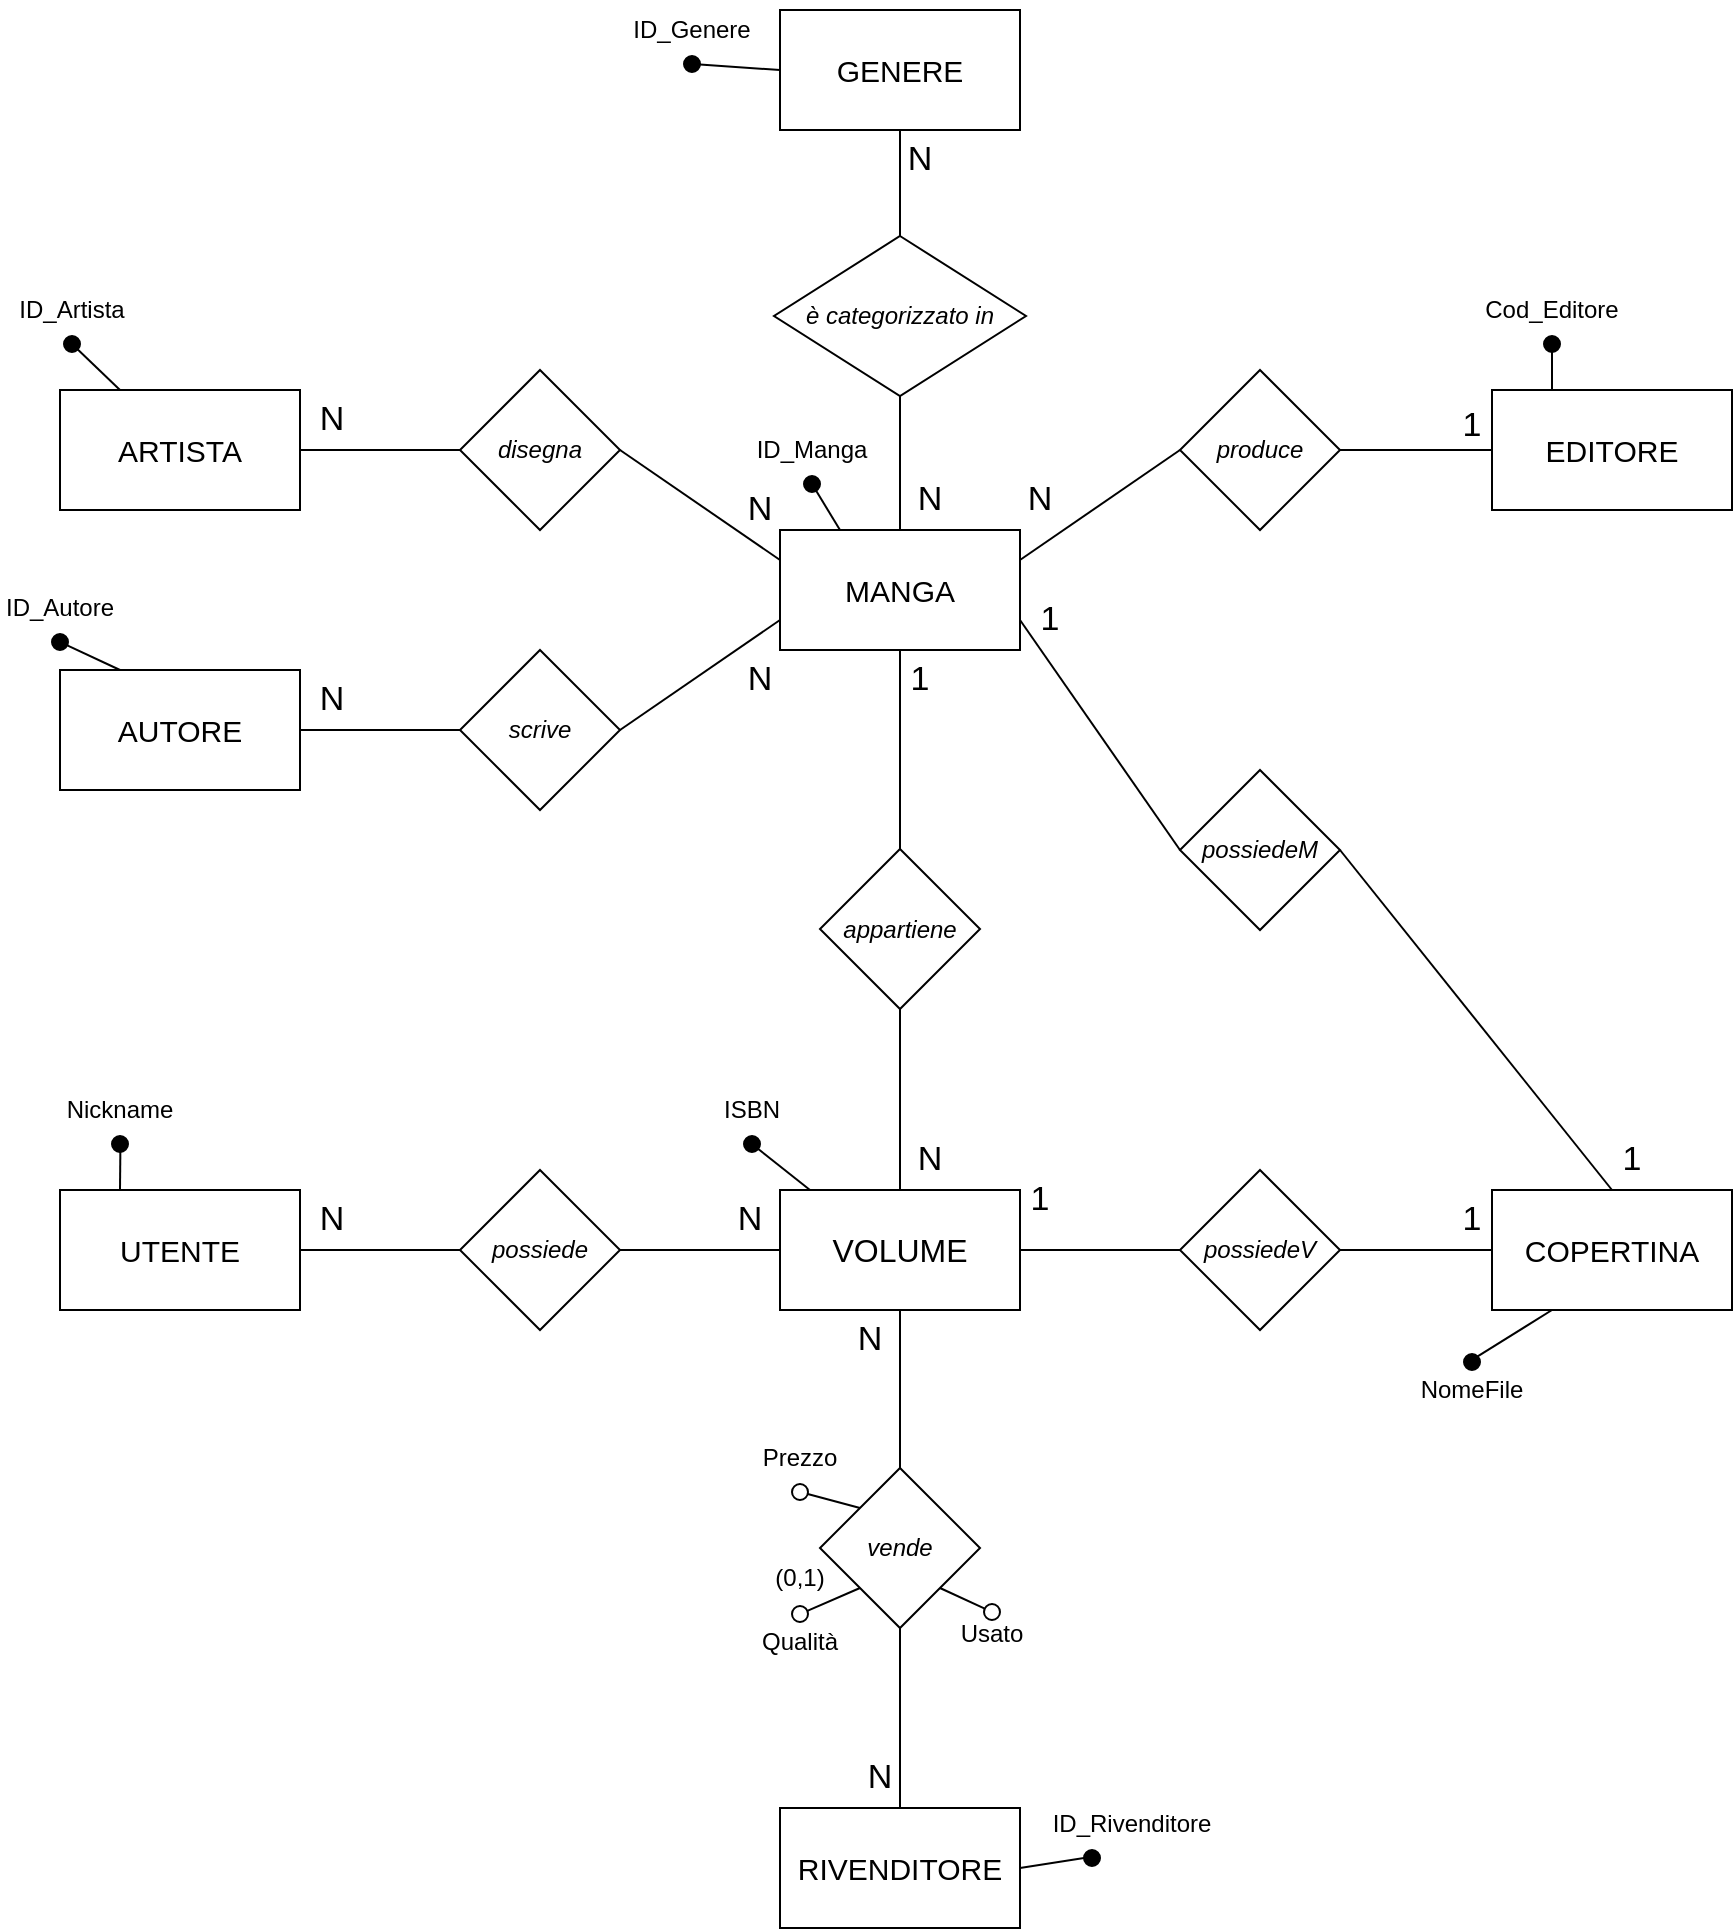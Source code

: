 <mxfile version="26.2.2">
  <diagram name="Pagina-1" id="ktiO4YW000OlsocWe-1c">
    <mxGraphModel dx="2017" dy="1247" grid="1" gridSize="10" guides="1" tooltips="1" connect="1" arrows="1" fold="1" page="1" pageScale="1" pageWidth="827" pageHeight="1169" math="0" shadow="0">
      <root>
        <mxCell id="0" />
        <mxCell id="1" parent="0" />
        <mxCell id="oZclGVeHT3JY49Nqx3t2-1" value="&lt;font style=&quot;font-size: 15px;&quot;&gt;UTENTE&lt;/font&gt;" style="rounded=0;whiteSpace=wrap;html=1;" parent="1" vertex="1">
          <mxGeometry x="414" y="715" width="120" height="60" as="geometry" />
        </mxCell>
        <mxCell id="oZclGVeHT3JY49Nqx3t2-2" value="&lt;font style=&quot;font-size: 16px;&quot;&gt;VOLUME&lt;/font&gt;" style="rounded=0;whiteSpace=wrap;html=1;" parent="1" vertex="1">
          <mxGeometry x="774" y="715" width="120" height="60" as="geometry" />
        </mxCell>
        <mxCell id="oZclGVeHT3JY49Nqx3t2-3" value="&lt;i&gt;possiede&lt;/i&gt;" style="rhombus;whiteSpace=wrap;html=1;" parent="1" vertex="1">
          <mxGeometry x="614" y="705" width="80" height="80" as="geometry" />
        </mxCell>
        <mxCell id="oZclGVeHT3JY49Nqx3t2-4" value="" style="endArrow=none;html=1;rounded=0;exitX=1;exitY=0.5;exitDx=0;exitDy=0;entryX=0;entryY=0.5;entryDx=0;entryDy=0;" parent="1" source="oZclGVeHT3JY49Nqx3t2-3" target="oZclGVeHT3JY49Nqx3t2-2" edge="1">
          <mxGeometry width="50" height="50" relative="1" as="geometry">
            <mxPoint x="484" y="455" as="sourcePoint" />
            <mxPoint x="534" y="405" as="targetPoint" />
          </mxGeometry>
        </mxCell>
        <mxCell id="oZclGVeHT3JY49Nqx3t2-5" value="" style="endArrow=none;html=1;rounded=0;exitX=1;exitY=0.5;exitDx=0;exitDy=0;entryX=0;entryY=0.5;entryDx=0;entryDy=0;" parent="1" source="oZclGVeHT3JY49Nqx3t2-1" target="oZclGVeHT3JY49Nqx3t2-3" edge="1">
          <mxGeometry width="50" height="50" relative="1" as="geometry">
            <mxPoint x="484" y="465" as="sourcePoint" />
            <mxPoint x="564" y="455" as="targetPoint" />
          </mxGeometry>
        </mxCell>
        <mxCell id="oZclGVeHT3JY49Nqx3t2-6" value="&lt;font style=&quot;font-size: 15px;&quot;&gt;MANGA&lt;/font&gt;" style="rounded=0;whiteSpace=wrap;html=1;" parent="1" vertex="1">
          <mxGeometry x="774" y="385" width="120" height="60" as="geometry" />
        </mxCell>
        <mxCell id="oZclGVeHT3JY49Nqx3t2-7" value="&lt;i&gt;appartiene&lt;/i&gt;" style="rhombus;whiteSpace=wrap;html=1;" parent="1" vertex="1">
          <mxGeometry x="794" y="544.5" width="80" height="80" as="geometry" />
        </mxCell>
        <mxCell id="oZclGVeHT3JY49Nqx3t2-8" value="" style="endArrow=none;html=1;rounded=0;exitX=0.5;exitY=0;exitDx=0;exitDy=0;entryX=0.5;entryY=1;entryDx=0;entryDy=0;" parent="1" source="oZclGVeHT3JY49Nqx3t2-2" target="oZclGVeHT3JY49Nqx3t2-7" edge="1">
          <mxGeometry width="50" height="50" relative="1" as="geometry">
            <mxPoint x="534" y="495" as="sourcePoint" />
            <mxPoint x="584" y="445" as="targetPoint" />
          </mxGeometry>
        </mxCell>
        <mxCell id="oZclGVeHT3JY49Nqx3t2-9" value="" style="endArrow=none;html=1;rounded=0;exitX=0.5;exitY=0;exitDx=0;exitDy=0;entryX=0.5;entryY=1;entryDx=0;entryDy=0;" parent="1" source="oZclGVeHT3JY49Nqx3t2-7" target="oZclGVeHT3JY49Nqx3t2-6" edge="1">
          <mxGeometry width="50" height="50" relative="1" as="geometry">
            <mxPoint x="324" y="635" as="sourcePoint" />
            <mxPoint x="344" y="565" as="targetPoint" />
          </mxGeometry>
        </mxCell>
        <mxCell id="oZclGVeHT3JY49Nqx3t2-10" value="&lt;font style=&quot;font-size: 15px;&quot;&gt;AUTORE&lt;/font&gt;" style="rounded=0;whiteSpace=wrap;html=1;" parent="1" vertex="1">
          <mxGeometry x="414" y="455" width="120" height="60" as="geometry" />
        </mxCell>
        <mxCell id="oZclGVeHT3JY49Nqx3t2-11" value="&lt;i&gt;scrive&lt;/i&gt;" style="rhombus;whiteSpace=wrap;html=1;" parent="1" vertex="1">
          <mxGeometry x="614" y="445" width="80" height="80" as="geometry" />
        </mxCell>
        <mxCell id="oZclGVeHT3JY49Nqx3t2-12" value="" style="endArrow=none;html=1;rounded=0;exitX=0;exitY=0.75;exitDx=0;exitDy=0;entryX=1;entryY=0.5;entryDx=0;entryDy=0;" parent="1" source="oZclGVeHT3JY49Nqx3t2-6" target="oZclGVeHT3JY49Nqx3t2-11" edge="1">
          <mxGeometry width="50" height="50" relative="1" as="geometry">
            <mxPoint x="274" y="350" as="sourcePoint" />
            <mxPoint x="544" y="170" as="targetPoint" />
          </mxGeometry>
        </mxCell>
        <mxCell id="oZclGVeHT3JY49Nqx3t2-13" value="" style="endArrow=none;html=1;rounded=0;exitX=0;exitY=0.5;exitDx=0;exitDy=0;entryX=1;entryY=0.5;entryDx=0;entryDy=0;" parent="1" source="oZclGVeHT3JY49Nqx3t2-11" target="oZclGVeHT3JY49Nqx3t2-10" edge="1">
          <mxGeometry width="50" height="50" relative="1" as="geometry">
            <mxPoint x="284" y="360" as="sourcePoint" />
            <mxPoint x="304" y="290" as="targetPoint" />
          </mxGeometry>
        </mxCell>
        <mxCell id="oZclGVeHT3JY49Nqx3t2-14" value="&lt;font style=&quot;font-size: 15px;&quot;&gt;ARTISTA&lt;/font&gt;" style="rounded=0;whiteSpace=wrap;html=1;" parent="1" vertex="1">
          <mxGeometry x="414" y="315" width="120" height="60" as="geometry" />
        </mxCell>
        <mxCell id="oZclGVeHT3JY49Nqx3t2-15" value="&lt;i&gt;disegna&lt;/i&gt;" style="rhombus;whiteSpace=wrap;html=1;" parent="1" vertex="1">
          <mxGeometry x="614" y="305" width="80" height="80" as="geometry" />
        </mxCell>
        <mxCell id="oZclGVeHT3JY49Nqx3t2-16" value="" style="endArrow=none;html=1;rounded=0;exitX=0;exitY=0.25;exitDx=0;exitDy=0;entryX=1;entryY=0.5;entryDx=0;entryDy=0;" parent="1" source="oZclGVeHT3JY49Nqx3t2-6" target="oZclGVeHT3JY49Nqx3t2-15" edge="1">
          <mxGeometry width="50" height="50" relative="1" as="geometry">
            <mxPoint x="534" y="310" as="sourcePoint" />
            <mxPoint x="804" y="130" as="targetPoint" />
          </mxGeometry>
        </mxCell>
        <mxCell id="oZclGVeHT3JY49Nqx3t2-17" value="" style="endArrow=none;html=1;rounded=0;exitX=0;exitY=0.5;exitDx=0;exitDy=0;entryX=1;entryY=0.5;entryDx=0;entryDy=0;" parent="1" source="oZclGVeHT3JY49Nqx3t2-15" target="oZclGVeHT3JY49Nqx3t2-14" edge="1">
          <mxGeometry width="50" height="50" relative="1" as="geometry">
            <mxPoint x="544" y="320" as="sourcePoint" />
            <mxPoint x="564" y="250" as="targetPoint" />
          </mxGeometry>
        </mxCell>
        <mxCell id="oZclGVeHT3JY49Nqx3t2-18" value="&lt;font style=&quot;font-size: 15px;&quot;&gt;GENERE&lt;/font&gt;" style="rounded=0;whiteSpace=wrap;html=1;" parent="1" vertex="1">
          <mxGeometry x="774" y="125" width="120" height="60" as="geometry" />
        </mxCell>
        <mxCell id="oZclGVeHT3JY49Nqx3t2-19" value="&lt;i&gt;è categorizzato in&lt;/i&gt;" style="rhombus;whiteSpace=wrap;html=1;" parent="1" vertex="1">
          <mxGeometry x="771" y="238" width="126" height="80" as="geometry" />
        </mxCell>
        <mxCell id="oZclGVeHT3JY49Nqx3t2-20" value="" style="endArrow=none;html=1;rounded=0;exitX=0.5;exitY=0;exitDx=0;exitDy=0;entryX=0.5;entryY=1;entryDx=0;entryDy=0;" parent="1" source="oZclGVeHT3JY49Nqx3t2-6" target="oZclGVeHT3JY49Nqx3t2-19" edge="1">
          <mxGeometry width="50" height="50" relative="1" as="geometry">
            <mxPoint x="584" y="330" as="sourcePoint" />
            <mxPoint x="854" y="150" as="targetPoint" />
          </mxGeometry>
        </mxCell>
        <mxCell id="oZclGVeHT3JY49Nqx3t2-21" value="" style="endArrow=none;html=1;rounded=0;exitX=0.5;exitY=0;exitDx=0;exitDy=0;entryX=0.5;entryY=1;entryDx=0;entryDy=0;" parent="1" source="oZclGVeHT3JY49Nqx3t2-19" target="oZclGVeHT3JY49Nqx3t2-18" edge="1">
          <mxGeometry width="50" height="50" relative="1" as="geometry">
            <mxPoint x="594" y="340" as="sourcePoint" />
            <mxPoint x="614" y="270" as="targetPoint" />
          </mxGeometry>
        </mxCell>
        <mxCell id="oZclGVeHT3JY49Nqx3t2-22" value="&lt;font style=&quot;font-size: 15px;&quot;&gt;RIVENDITORE&lt;/font&gt;" style="rounded=0;whiteSpace=wrap;html=1;" parent="1" vertex="1">
          <mxGeometry x="774" y="1024" width="120" height="60" as="geometry" />
        </mxCell>
        <mxCell id="oZclGVeHT3JY49Nqx3t2-23" value="&lt;i&gt;vende&lt;/i&gt;" style="rhombus;whiteSpace=wrap;html=1;" parent="1" vertex="1">
          <mxGeometry x="794" y="854" width="80" height="80" as="geometry" />
        </mxCell>
        <mxCell id="oZclGVeHT3JY49Nqx3t2-24" value="" style="endArrow=none;html=1;rounded=0;exitX=0.5;exitY=1;exitDx=0;exitDy=0;entryX=0.5;entryY=0;entryDx=0;entryDy=0;" parent="1" source="oZclGVeHT3JY49Nqx3t2-2" target="oZclGVeHT3JY49Nqx3t2-23" edge="1">
          <mxGeometry width="50" height="50" relative="1" as="geometry">
            <mxPoint x="765.28" y="769.36" as="sourcePoint" />
            <mxPoint x="813" y="524" as="targetPoint" />
          </mxGeometry>
        </mxCell>
        <mxCell id="oZclGVeHT3JY49Nqx3t2-25" value="" style="endArrow=none;html=1;rounded=0;exitX=0.5;exitY=1;exitDx=0;exitDy=0;entryX=0.5;entryY=0;entryDx=0;entryDy=0;" parent="1" source="oZclGVeHT3JY49Nqx3t2-23" target="oZclGVeHT3JY49Nqx3t2-22" edge="1">
          <mxGeometry width="50" height="50" relative="1" as="geometry">
            <mxPoint x="424" y="969" as="sourcePoint" />
            <mxPoint x="900" y="964" as="targetPoint" />
          </mxGeometry>
        </mxCell>
        <mxCell id="oZclGVeHT3JY49Nqx3t2-30" value="&lt;font style=&quot;font-size: 15px;&quot;&gt;EDITORE&lt;/font&gt;" style="rounded=0;whiteSpace=wrap;html=1;" parent="1" vertex="1">
          <mxGeometry x="1130" y="315" width="120" height="60" as="geometry" />
        </mxCell>
        <mxCell id="oZclGVeHT3JY49Nqx3t2-31" value="&lt;i&gt;produce&lt;/i&gt;" style="rhombus;whiteSpace=wrap;html=1;" parent="1" vertex="1">
          <mxGeometry x="974" y="305" width="80" height="80" as="geometry" />
        </mxCell>
        <mxCell id="oZclGVeHT3JY49Nqx3t2-32" value="" style="endArrow=none;html=1;rounded=0;entryX=0;entryY=0.5;entryDx=0;entryDy=0;exitX=1;exitY=0.25;exitDx=0;exitDy=0;" parent="1" source="oZclGVeHT3JY49Nqx3t2-6" target="oZclGVeHT3JY49Nqx3t2-31" edge="1">
          <mxGeometry width="50" height="50" relative="1" as="geometry">
            <mxPoint x="920" y="380" as="sourcePoint" />
            <mxPoint x="1434" y="50" as="targetPoint" />
          </mxGeometry>
        </mxCell>
        <mxCell id="oZclGVeHT3JY49Nqx3t2-33" value="" style="endArrow=none;html=1;rounded=0;exitX=1;exitY=0.5;exitDx=0;exitDy=0;entryX=0;entryY=0.5;entryDx=0;entryDy=0;" parent="1" source="oZclGVeHT3JY49Nqx3t2-31" target="oZclGVeHT3JY49Nqx3t2-30" edge="1">
          <mxGeometry width="50" height="50" relative="1" as="geometry">
            <mxPoint x="1174" y="240" as="sourcePoint" />
            <mxPoint x="1194" y="170" as="targetPoint" />
          </mxGeometry>
        </mxCell>
        <mxCell id="oZclGVeHT3JY49Nqx3t2-50" value="&lt;font style=&quot;font-size: 17px;&quot;&gt;N&lt;/font&gt;" style="text;html=1;align=center;verticalAlign=middle;whiteSpace=wrap;rounded=0;" parent="1" vertex="1">
          <mxGeometry x="729" y="715" width="60" height="30" as="geometry" />
        </mxCell>
        <mxCell id="oZclGVeHT3JY49Nqx3t2-51" value="&lt;font style=&quot;font-size: 17px;&quot;&gt;N&lt;/font&gt;" style="text;html=1;align=center;verticalAlign=middle;whiteSpace=wrap;rounded=0;" parent="1" vertex="1">
          <mxGeometry x="520" y="715" width="60" height="30" as="geometry" />
        </mxCell>
        <mxCell id="oZclGVeHT3JY49Nqx3t2-54" value="&lt;font style=&quot;font-size: 17px;&quot;&gt;N&lt;/font&gt;" style="text;html=1;align=center;verticalAlign=middle;whiteSpace=wrap;rounded=0;" parent="1" vertex="1">
          <mxGeometry x="794" y="994" width="60" height="30" as="geometry" />
        </mxCell>
        <mxCell id="oZclGVeHT3JY49Nqx3t2-57" value="&lt;font style=&quot;font-size: 17px;&quot;&gt;1&lt;/font&gt;" style="text;html=1;align=center;verticalAlign=middle;whiteSpace=wrap;rounded=0;" parent="1" vertex="1">
          <mxGeometry x="814" y="445" width="60" height="30" as="geometry" />
        </mxCell>
        <mxCell id="oZclGVeHT3JY49Nqx3t2-58" value="&lt;font style=&quot;font-size: 17px;&quot;&gt;N&lt;/font&gt;" style="text;html=1;align=center;verticalAlign=middle;whiteSpace=wrap;rounded=0;" parent="1" vertex="1">
          <mxGeometry x="819" y="685" width="60" height="30" as="geometry" />
        </mxCell>
        <mxCell id="oZclGVeHT3JY49Nqx3t2-61" value="&lt;font style=&quot;font-size: 17px;&quot;&gt;N&lt;/font&gt;" style="text;html=1;align=center;verticalAlign=middle;whiteSpace=wrap;rounded=0;" parent="1" vertex="1">
          <mxGeometry x="874" y="355" width="60" height="30" as="geometry" />
        </mxCell>
        <mxCell id="oZclGVeHT3JY49Nqx3t2-63" value="&lt;font style=&quot;font-size: 17px;&quot;&gt;1&lt;/font&gt;" style="text;html=1;align=center;verticalAlign=middle;whiteSpace=wrap;rounded=0;" parent="1" vertex="1">
          <mxGeometry x="1090" y="318" width="60" height="30" as="geometry" />
        </mxCell>
        <mxCell id="oZclGVeHT3JY49Nqx3t2-64" value="&lt;font style=&quot;font-size: 17px;&quot;&gt;N&lt;/font&gt;" style="text;html=1;align=center;verticalAlign=middle;whiteSpace=wrap;rounded=0;" parent="1" vertex="1">
          <mxGeometry x="520" y="455" width="60" height="30" as="geometry" />
        </mxCell>
        <mxCell id="oZclGVeHT3JY49Nqx3t2-65" value="&lt;font style=&quot;font-size: 17px;&quot;&gt;N&lt;/font&gt;" style="text;html=1;align=center;verticalAlign=middle;whiteSpace=wrap;rounded=0;" parent="1" vertex="1">
          <mxGeometry x="734" y="445" width="60" height="30" as="geometry" />
        </mxCell>
        <mxCell id="oZclGVeHT3JY49Nqx3t2-66" value="&lt;font style=&quot;font-size: 17px;&quot;&gt;N&lt;/font&gt;" style="text;html=1;align=center;verticalAlign=middle;whiteSpace=wrap;rounded=0;" parent="1" vertex="1">
          <mxGeometry x="520" y="315" width="60" height="30" as="geometry" />
        </mxCell>
        <mxCell id="oZclGVeHT3JY49Nqx3t2-67" value="&lt;font style=&quot;font-size: 17px;&quot;&gt;N&lt;/font&gt;" style="text;html=1;align=center;verticalAlign=middle;whiteSpace=wrap;rounded=0;" parent="1" vertex="1">
          <mxGeometry x="734" y="360" width="60" height="30" as="geometry" />
        </mxCell>
        <mxCell id="oZclGVeHT3JY49Nqx3t2-68" value="&lt;font style=&quot;font-size: 17px;&quot;&gt;N&lt;/font&gt;" style="text;html=1;align=center;verticalAlign=middle;whiteSpace=wrap;rounded=0;" parent="1" vertex="1">
          <mxGeometry x="814" y="185" width="60" height="30" as="geometry" />
        </mxCell>
        <mxCell id="oZclGVeHT3JY49Nqx3t2-69" value="&lt;font style=&quot;font-size: 17px;&quot;&gt;N&lt;/font&gt;" style="text;html=1;align=center;verticalAlign=middle;whiteSpace=wrap;rounded=0;" parent="1" vertex="1">
          <mxGeometry x="819" y="355" width="60" height="30" as="geometry" />
        </mxCell>
        <mxCell id="lMr6MkhpKEqP4DWhoH69-4" value="" style="ellipse;whiteSpace=wrap;html=1;aspect=fixed;fillColor=#000000;" parent="1" vertex="1">
          <mxGeometry x="440" y="688" width="8" height="8" as="geometry" />
        </mxCell>
        <mxCell id="lMr6MkhpKEqP4DWhoH69-5" value="" style="endArrow=none;html=1;rounded=0;exitX=0.25;exitY=0;exitDx=0;exitDy=0;" parent="1" source="oZclGVeHT3JY49Nqx3t2-1" target="lMr6MkhpKEqP4DWhoH69-4" edge="1">
          <mxGeometry width="50" height="50" relative="1" as="geometry">
            <mxPoint x="434" y="710" as="sourcePoint" />
            <mxPoint x="420" y="685" as="targetPoint" />
          </mxGeometry>
        </mxCell>
        <mxCell id="lMr6MkhpKEqP4DWhoH69-9" value="Nickname" style="text;html=1;align=center;verticalAlign=middle;whiteSpace=wrap;rounded=0;" parent="1" vertex="1">
          <mxGeometry x="414" y="660" width="60" height="30" as="geometry" />
        </mxCell>
        <mxCell id="lMr6MkhpKEqP4DWhoH69-20" value="" style="group" parent="1" vertex="1" connectable="0">
          <mxGeometry x="730" y="660" width="60" height="36" as="geometry" />
        </mxCell>
        <mxCell id="lMr6MkhpKEqP4DWhoH69-21" value="" style="ellipse;whiteSpace=wrap;html=1;aspect=fixed;fillColor=#000000;" parent="lMr6MkhpKEqP4DWhoH69-20" vertex="1">
          <mxGeometry x="26" y="28" width="8" height="8" as="geometry" />
        </mxCell>
        <mxCell id="lMr6MkhpKEqP4DWhoH69-23" value="ISBN" style="text;html=1;align=center;verticalAlign=middle;whiteSpace=wrap;rounded=0;" parent="lMr6MkhpKEqP4DWhoH69-20" vertex="1">
          <mxGeometry width="60" height="30" as="geometry" />
        </mxCell>
        <mxCell id="lMr6MkhpKEqP4DWhoH69-22" value="" style="endArrow=none;html=1;rounded=0;exitX=1;exitY=0;exitDx=0;exitDy=0;" parent="1" source="oZclGVeHT3JY49Nqx3t2-50" target="lMr6MkhpKEqP4DWhoH69-21" edge="1">
          <mxGeometry width="50" height="50" relative="1" as="geometry">
            <mxPoint x="760" y="700" as="sourcePoint" />
            <mxPoint x="726" y="655" as="targetPoint" />
          </mxGeometry>
        </mxCell>
        <mxCell id="lMr6MkhpKEqP4DWhoH69-24" value="" style="group" parent="1" vertex="1" connectable="0">
          <mxGeometry x="1130" y="260" width="60" height="36" as="geometry" />
        </mxCell>
        <mxCell id="lMr6MkhpKEqP4DWhoH69-25" value="" style="ellipse;whiteSpace=wrap;html=1;aspect=fixed;fillColor=#000000;" parent="lMr6MkhpKEqP4DWhoH69-24" vertex="1">
          <mxGeometry x="26" y="28" width="8" height="8" as="geometry" />
        </mxCell>
        <mxCell id="lMr6MkhpKEqP4DWhoH69-27" value="Cod_Editore" style="text;html=1;align=center;verticalAlign=middle;whiteSpace=wrap;rounded=0;" parent="lMr6MkhpKEqP4DWhoH69-24" vertex="1">
          <mxGeometry width="60" height="30" as="geometry" />
        </mxCell>
        <mxCell id="lMr6MkhpKEqP4DWhoH69-26" value="" style="endArrow=none;html=1;rounded=0;exitX=0.25;exitY=0;exitDx=0;exitDy=0;" parent="1" source="oZclGVeHT3JY49Nqx3t2-30" target="lMr6MkhpKEqP4DWhoH69-25" edge="1">
          <mxGeometry width="50" height="50" relative="1" as="geometry">
            <mxPoint x="1136" y="240" as="sourcePoint" />
            <mxPoint x="1102" y="195" as="targetPoint" />
          </mxGeometry>
        </mxCell>
        <mxCell id="lMr6MkhpKEqP4DWhoH69-29" value="" style="group" parent="1" vertex="1" connectable="0">
          <mxGeometry x="884" y="1024" width="96" height="36" as="geometry" />
        </mxCell>
        <mxCell id="lMr6MkhpKEqP4DWhoH69-30" value="" style="ellipse;whiteSpace=wrap;html=1;aspect=fixed;fillColor=#000000;" parent="lMr6MkhpKEqP4DWhoH69-29" vertex="1">
          <mxGeometry x="42" y="21" width="8" height="8" as="geometry" />
        </mxCell>
        <mxCell id="lMr6MkhpKEqP4DWhoH69-32" value="ID_Rivenditore" style="text;html=1;align=center;verticalAlign=middle;whiteSpace=wrap;rounded=0;" parent="lMr6MkhpKEqP4DWhoH69-29" vertex="1">
          <mxGeometry x="36" y="-7" width="60" height="30" as="geometry" />
        </mxCell>
        <mxCell id="lMr6MkhpKEqP4DWhoH69-31" value="" style="endArrow=none;html=1;rounded=0;exitX=1;exitY=0.5;exitDx=0;exitDy=0;entryX=0;entryY=0.5;entryDx=0;entryDy=0;" parent="1" source="oZclGVeHT3JY49Nqx3t2-22" target="lMr6MkhpKEqP4DWhoH69-30" edge="1">
          <mxGeometry width="50" height="50" relative="1" as="geometry">
            <mxPoint x="930" y="959" as="sourcePoint" />
            <mxPoint x="930" y="1034" as="targetPoint" />
          </mxGeometry>
        </mxCell>
        <mxCell id="lMr6MkhpKEqP4DWhoH69-49" value="" style="group" parent="1" vertex="1" connectable="0">
          <mxGeometry x="760" y="330" width="60" height="36" as="geometry" />
        </mxCell>
        <mxCell id="lMr6MkhpKEqP4DWhoH69-39" value="" style="group" parent="lMr6MkhpKEqP4DWhoH69-49" vertex="1" connectable="0">
          <mxGeometry width="60" height="36" as="geometry" />
        </mxCell>
        <mxCell id="lMr6MkhpKEqP4DWhoH69-40" value="" style="ellipse;whiteSpace=wrap;html=1;aspect=fixed;fillColor=#000000;" parent="lMr6MkhpKEqP4DWhoH69-39" vertex="1">
          <mxGeometry x="26" y="28" width="8" height="8" as="geometry" />
        </mxCell>
        <mxCell id="lMr6MkhpKEqP4DWhoH69-42" value="ID_Manga" style="text;html=1;align=center;verticalAlign=middle;whiteSpace=wrap;rounded=0;" parent="lMr6MkhpKEqP4DWhoH69-39" vertex="1">
          <mxGeometry width="60" height="30" as="geometry" />
        </mxCell>
        <mxCell id="lMr6MkhpKEqP4DWhoH69-41" value="" style="endArrow=none;html=1;rounded=0;exitX=0.25;exitY=0;exitDx=0;exitDy=0;" parent="lMr6MkhpKEqP4DWhoH69-49" source="oZclGVeHT3JY49Nqx3t2-6" target="lMr6MkhpKEqP4DWhoH69-40" edge="1">
          <mxGeometry width="50" height="50" relative="1" as="geometry">
            <mxPoint x="40" y="60" as="sourcePoint" />
            <mxPoint x="6" y="15" as="targetPoint" />
          </mxGeometry>
        </mxCell>
        <mxCell id="lMr6MkhpKEqP4DWhoH69-50" value="" style="group" parent="1" vertex="1" connectable="0">
          <mxGeometry x="700" y="120" width="60" height="36" as="geometry" />
        </mxCell>
        <mxCell id="lMr6MkhpKEqP4DWhoH69-51" value="" style="group" parent="lMr6MkhpKEqP4DWhoH69-50" vertex="1" connectable="0">
          <mxGeometry width="60" height="36" as="geometry" />
        </mxCell>
        <mxCell id="lMr6MkhpKEqP4DWhoH69-52" value="" style="ellipse;whiteSpace=wrap;html=1;aspect=fixed;fillColor=#000000;" parent="lMr6MkhpKEqP4DWhoH69-51" vertex="1">
          <mxGeometry x="26" y="28" width="8" height="8" as="geometry" />
        </mxCell>
        <mxCell id="lMr6MkhpKEqP4DWhoH69-53" value="ID_Genere" style="text;html=1;align=center;verticalAlign=middle;whiteSpace=wrap;rounded=0;" parent="lMr6MkhpKEqP4DWhoH69-51" vertex="1">
          <mxGeometry width="60" height="30" as="geometry" />
        </mxCell>
        <mxCell id="lMr6MkhpKEqP4DWhoH69-54" value="" style="endArrow=none;html=1;rounded=0;exitX=0;exitY=0.5;exitDx=0;exitDy=0;" parent="1" source="oZclGVeHT3JY49Nqx3t2-18" target="lMr6MkhpKEqP4DWhoH69-52" edge="1">
          <mxGeometry width="50" height="50" relative="1" as="geometry">
            <mxPoint x="740" y="170" as="sourcePoint" />
            <mxPoint x="706" y="125" as="targetPoint" />
          </mxGeometry>
        </mxCell>
        <mxCell id="lMr6MkhpKEqP4DWhoH69-55" value="" style="group" parent="1" vertex="1" connectable="0">
          <mxGeometry x="390" y="260" width="60" height="36" as="geometry" />
        </mxCell>
        <mxCell id="lMr6MkhpKEqP4DWhoH69-56" value="" style="group" parent="lMr6MkhpKEqP4DWhoH69-55" vertex="1" connectable="0">
          <mxGeometry width="60" height="36" as="geometry" />
        </mxCell>
        <mxCell id="lMr6MkhpKEqP4DWhoH69-57" value="" style="ellipse;whiteSpace=wrap;html=1;aspect=fixed;fillColor=#000000;" parent="lMr6MkhpKEqP4DWhoH69-56" vertex="1">
          <mxGeometry x="26" y="28" width="8" height="8" as="geometry" />
        </mxCell>
        <mxCell id="lMr6MkhpKEqP4DWhoH69-58" value="ID_Artista" style="text;html=1;align=center;verticalAlign=middle;whiteSpace=wrap;rounded=0;" parent="lMr6MkhpKEqP4DWhoH69-56" vertex="1">
          <mxGeometry width="60" height="30" as="geometry" />
        </mxCell>
        <mxCell id="lMr6MkhpKEqP4DWhoH69-60" value="" style="group" parent="1" vertex="1" connectable="0">
          <mxGeometry x="384" y="409" width="60" height="36" as="geometry" />
        </mxCell>
        <mxCell id="lMr6MkhpKEqP4DWhoH69-61" value="" style="group" parent="lMr6MkhpKEqP4DWhoH69-60" vertex="1" connectable="0">
          <mxGeometry width="60" height="36" as="geometry" />
        </mxCell>
        <mxCell id="lMr6MkhpKEqP4DWhoH69-62" value="" style="ellipse;whiteSpace=wrap;html=1;aspect=fixed;fillColor=#000000;" parent="lMr6MkhpKEqP4DWhoH69-61" vertex="1">
          <mxGeometry x="26" y="28" width="8" height="8" as="geometry" />
        </mxCell>
        <mxCell id="lMr6MkhpKEqP4DWhoH69-63" value="ID_Autore" style="text;html=1;align=center;verticalAlign=middle;whiteSpace=wrap;rounded=0;" parent="lMr6MkhpKEqP4DWhoH69-61" vertex="1">
          <mxGeometry width="60" height="30" as="geometry" />
        </mxCell>
        <mxCell id="lMr6MkhpKEqP4DWhoH69-59" value="" style="endArrow=none;html=1;rounded=0;exitX=0.25;exitY=0;exitDx=0;exitDy=0;" parent="1" source="oZclGVeHT3JY49Nqx3t2-14" target="lMr6MkhpKEqP4DWhoH69-57" edge="1">
          <mxGeometry width="50" height="50" relative="1" as="geometry">
            <mxPoint x="440" y="300" as="sourcePoint" />
            <mxPoint x="406" y="255" as="targetPoint" />
          </mxGeometry>
        </mxCell>
        <mxCell id="lMr6MkhpKEqP4DWhoH69-64" value="" style="endArrow=none;html=1;rounded=0;exitX=0.25;exitY=0;exitDx=0;exitDy=0;" parent="1" source="oZclGVeHT3JY49Nqx3t2-10" target="lMr6MkhpKEqP4DWhoH69-62" edge="1">
          <mxGeometry width="50" height="50" relative="1" as="geometry">
            <mxPoint x="370" y="450" as="sourcePoint" />
            <mxPoint x="336" y="405" as="targetPoint" />
          </mxGeometry>
        </mxCell>
        <mxCell id="lMr6MkhpKEqP4DWhoH69-83" value="" style="group" parent="1" vertex="1" connectable="0">
          <mxGeometry x="754" y="834" width="60" height="36" as="geometry" />
        </mxCell>
        <mxCell id="lMr6MkhpKEqP4DWhoH69-84" value="" style="group" parent="lMr6MkhpKEqP4DWhoH69-83" vertex="1" connectable="0">
          <mxGeometry width="60" height="36" as="geometry" />
        </mxCell>
        <mxCell id="lMr6MkhpKEqP4DWhoH69-85" value="" style="group" parent="lMr6MkhpKEqP4DWhoH69-84" vertex="1" connectable="0">
          <mxGeometry width="60" height="36" as="geometry" />
        </mxCell>
        <mxCell id="lMr6MkhpKEqP4DWhoH69-86" value="" style="ellipse;whiteSpace=wrap;html=1;aspect=fixed;fillColor=#FFFFFF;" parent="lMr6MkhpKEqP4DWhoH69-85" vertex="1">
          <mxGeometry x="26" y="28" width="8" height="8" as="geometry" />
        </mxCell>
        <mxCell id="lMr6MkhpKEqP4DWhoH69-87" value="Prezzo" style="text;html=1;align=center;verticalAlign=middle;whiteSpace=wrap;rounded=0;" parent="lMr6MkhpKEqP4DWhoH69-85" vertex="1">
          <mxGeometry width="60" height="30" as="geometry" />
        </mxCell>
        <mxCell id="lMr6MkhpKEqP4DWhoH69-88" value="" style="endArrow=none;html=1;rounded=0;exitX=0;exitY=0;exitDx=0;exitDy=0;" parent="1" source="oZclGVeHT3JY49Nqx3t2-23" target="lMr6MkhpKEqP4DWhoH69-86" edge="1">
          <mxGeometry width="50" height="50" relative="1" as="geometry">
            <mxPoint x="760" y="959" as="sourcePoint" />
            <mxPoint x="726" y="914" as="targetPoint" />
          </mxGeometry>
        </mxCell>
        <mxCell id="lMr6MkhpKEqP4DWhoH69-89" value="" style="group" parent="1" vertex="1" connectable="0">
          <mxGeometry x="850" y="894" width="86" height="47" as="geometry" />
        </mxCell>
        <mxCell id="lMr6MkhpKEqP4DWhoH69-90" value="" style="group" parent="lMr6MkhpKEqP4DWhoH69-89" vertex="1" connectable="0">
          <mxGeometry width="86" height="47" as="geometry" />
        </mxCell>
        <mxCell id="lMr6MkhpKEqP4DWhoH69-91" value="" style="group" parent="lMr6MkhpKEqP4DWhoH69-90" vertex="1" connectable="0">
          <mxGeometry width="86" height="47" as="geometry" />
        </mxCell>
        <mxCell id="lMr6MkhpKEqP4DWhoH69-92" value="" style="ellipse;whiteSpace=wrap;html=1;aspect=fixed;fillColor=#FFFFFF;" parent="lMr6MkhpKEqP4DWhoH69-91" vertex="1">
          <mxGeometry x="26" y="28" width="8" height="8" as="geometry" />
        </mxCell>
        <mxCell id="lMr6MkhpKEqP4DWhoH69-93" value="Usato" style="text;html=1;align=center;verticalAlign=middle;whiteSpace=wrap;rounded=0;" parent="lMr6MkhpKEqP4DWhoH69-91" vertex="1">
          <mxGeometry y="28" width="60" height="30" as="geometry" />
        </mxCell>
        <mxCell id="lMr6MkhpKEqP4DWhoH69-94" value="" style="endArrow=none;html=1;rounded=0;exitX=1;exitY=1;exitDx=0;exitDy=0;" parent="1" source="oZclGVeHT3JY49Nqx3t2-23" target="lMr6MkhpKEqP4DWhoH69-92" edge="1">
          <mxGeometry width="50" height="50" relative="1" as="geometry">
            <mxPoint x="820" y="969" as="sourcePoint" />
            <mxPoint x="786" y="924" as="targetPoint" />
          </mxGeometry>
        </mxCell>
        <mxCell id="lMr6MkhpKEqP4DWhoH69-95" value="" style="group" parent="1" vertex="1" connectable="0">
          <mxGeometry x="950" y="674" width="60" height="36" as="geometry" />
        </mxCell>
        <mxCell id="lMr6MkhpKEqP4DWhoH69-96" value="" style="group" parent="lMr6MkhpKEqP4DWhoH69-95" vertex="1" connectable="0">
          <mxGeometry width="60" height="36" as="geometry" />
        </mxCell>
        <mxCell id="lMr6MkhpKEqP4DWhoH69-97" value="" style="group" parent="lMr6MkhpKEqP4DWhoH69-96" vertex="1" connectable="0">
          <mxGeometry x="-220" y="249" width="60" height="36" as="geometry" />
        </mxCell>
        <mxCell id="lMr6MkhpKEqP4DWhoH69-98" value="" style="ellipse;whiteSpace=wrap;html=1;aspect=fixed;fillColor=#FFFFFF;" parent="lMr6MkhpKEqP4DWhoH69-97" vertex="1">
          <mxGeometry x="50" width="8" height="8" as="geometry" />
        </mxCell>
        <mxCell id="lMr6MkhpKEqP4DWhoH69-99" value="Qualità" style="text;html=1;align=center;verticalAlign=middle;whiteSpace=wrap;rounded=0;" parent="lMr6MkhpKEqP4DWhoH69-97" vertex="1">
          <mxGeometry x="24" y="3" width="60" height="30" as="geometry" />
        </mxCell>
        <mxCell id="lMr6MkhpKEqP4DWhoH69-100" value="" style="endArrow=none;html=1;rounded=0;exitX=0;exitY=1;exitDx=0;exitDy=0;" parent="1" source="oZclGVeHT3JY49Nqx3t2-23" target="lMr6MkhpKEqP4DWhoH69-98" edge="1">
          <mxGeometry width="50" height="50" relative="1" as="geometry">
            <mxPoint x="730" y="1099" as="sourcePoint" />
            <mxPoint x="696" y="1054" as="targetPoint" />
          </mxGeometry>
        </mxCell>
        <mxCell id="lMr6MkhpKEqP4DWhoH69-101" value="&lt;font&gt;(0,1)&lt;/font&gt;" style="text;html=1;align=center;verticalAlign=middle;whiteSpace=wrap;rounded=0;" parent="1" vertex="1">
          <mxGeometry x="754" y="894" width="60" height="30" as="geometry" />
        </mxCell>
        <mxCell id="mI1VWQpK52-kNfuDHJaz-8" value="&lt;font style=&quot;font-size: 15px;&quot;&gt;COPERTINA&lt;/font&gt;" style="rounded=0;whiteSpace=wrap;html=1;" parent="1" vertex="1">
          <mxGeometry x="1130" y="715" width="120" height="60" as="geometry" />
        </mxCell>
        <mxCell id="mI1VWQpK52-kNfuDHJaz-9" value="&lt;i&gt;possiedeV&lt;/i&gt;" style="rhombus;whiteSpace=wrap;html=1;" parent="1" vertex="1">
          <mxGeometry x="974" y="705" width="80" height="80" as="geometry" />
        </mxCell>
        <mxCell id="mI1VWQpK52-kNfuDHJaz-10" value="" style="endArrow=none;html=1;rounded=0;entryX=0;entryY=0.5;entryDx=0;entryDy=0;exitX=1;exitY=0.5;exitDx=0;exitDy=0;" parent="1" source="oZclGVeHT3JY49Nqx3t2-2" target="mI1VWQpK52-kNfuDHJaz-9" edge="1">
          <mxGeometry width="50" height="50" relative="1" as="geometry">
            <mxPoint x="900" y="740" as="sourcePoint" />
            <mxPoint x="1540" y="42" as="targetPoint" />
          </mxGeometry>
        </mxCell>
        <mxCell id="mI1VWQpK52-kNfuDHJaz-11" value="" style="endArrow=none;html=1;rounded=0;exitX=1;exitY=0.5;exitDx=0;exitDy=0;entryX=0;entryY=0.5;entryDx=0;entryDy=0;" parent="1" source="mI1VWQpK52-kNfuDHJaz-9" target="mI1VWQpK52-kNfuDHJaz-8" edge="1">
          <mxGeometry width="50" height="50" relative="1" as="geometry">
            <mxPoint x="1280" y="232" as="sourcePoint" />
            <mxPoint x="1300" y="162" as="targetPoint" />
          </mxGeometry>
        </mxCell>
        <mxCell id="mI1VWQpK52-kNfuDHJaz-12" value="" style="group" parent="1" vertex="1" connectable="0">
          <mxGeometry x="1090" y="769" width="60" height="36" as="geometry" />
        </mxCell>
        <mxCell id="mI1VWQpK52-kNfuDHJaz-13" value="" style="ellipse;whiteSpace=wrap;html=1;aspect=fixed;fillColor=#000000;" parent="mI1VWQpK52-kNfuDHJaz-12" vertex="1">
          <mxGeometry x="26" y="28" width="8" height="8" as="geometry" />
        </mxCell>
        <mxCell id="mI1VWQpK52-kNfuDHJaz-15" value="" style="endArrow=none;html=1;rounded=0;exitX=0.25;exitY=1;exitDx=0;exitDy=0;entryX=1;entryY=0;entryDx=0;entryDy=0;" parent="1" source="mI1VWQpK52-kNfuDHJaz-8" target="mI1VWQpK52-kNfuDHJaz-13" edge="1">
          <mxGeometry width="50" height="50" relative="1" as="geometry">
            <mxPoint x="1269.83" y="377" as="sourcePoint" />
            <mxPoint x="897" y="877" as="targetPoint" />
          </mxGeometry>
        </mxCell>
        <mxCell id="mI1VWQpK52-kNfuDHJaz-18" value="&lt;font style=&quot;font-size: 17px;&quot;&gt;1&lt;/font&gt;" style="text;html=1;align=center;verticalAlign=middle;whiteSpace=wrap;rounded=0;" parent="1" vertex="1">
          <mxGeometry x="874" y="705" width="60" height="30" as="geometry" />
        </mxCell>
        <mxCell id="mI1VWQpK52-kNfuDHJaz-19" value="&lt;font style=&quot;font-size: 17px;&quot;&gt;1&lt;/font&gt;" style="text;html=1;align=center;verticalAlign=middle;whiteSpace=wrap;rounded=0;" parent="1" vertex="1">
          <mxGeometry x="1090" y="715" width="60" height="30" as="geometry" />
        </mxCell>
        <mxCell id="11MKscK9ygyFu_FW1fu8-2" value="&lt;i&gt;possiedeM&lt;/i&gt;" style="rhombus;whiteSpace=wrap;html=1;" parent="1" vertex="1">
          <mxGeometry x="974" y="505" width="80" height="80" as="geometry" />
        </mxCell>
        <mxCell id="11MKscK9ygyFu_FW1fu8-3" value="" style="endArrow=none;html=1;rounded=0;entryX=0;entryY=0.5;entryDx=0;entryDy=0;exitX=1;exitY=0.75;exitDx=0;exitDy=0;" parent="1" source="oZclGVeHT3JY49Nqx3t2-6" target="11MKscK9ygyFu_FW1fu8-2" edge="1">
          <mxGeometry width="50" height="50" relative="1" as="geometry">
            <mxPoint x="1100" y="500" as="sourcePoint" />
            <mxPoint x="1736" y="-80" as="targetPoint" />
          </mxGeometry>
        </mxCell>
        <mxCell id="11MKscK9ygyFu_FW1fu8-4" value="" style="endArrow=none;html=1;rounded=0;exitX=1;exitY=0.5;exitDx=0;exitDy=0;entryX=0.5;entryY=0;entryDx=0;entryDy=0;" parent="1" source="11MKscK9ygyFu_FW1fu8-2" target="mI1VWQpK52-kNfuDHJaz-8" edge="1">
          <mxGeometry width="50" height="50" relative="1" as="geometry">
            <mxPoint x="1230" y="492" as="sourcePoint" />
            <mxPoint x="1236" y="602" as="targetPoint" />
          </mxGeometry>
        </mxCell>
        <mxCell id="mI1VWQpK52-kNfuDHJaz-14" value="NomeFile" style="text;html=1;align=center;verticalAlign=middle;whiteSpace=wrap;rounded=0;" parent="1" vertex="1">
          <mxGeometry x="1090" y="800" width="60" height="30" as="geometry" />
        </mxCell>
        <mxCell id="11MKscK9ygyFu_FW1fu8-7" value="&lt;font style=&quot;font-size: 17px;&quot;&gt;1&lt;/font&gt;" style="text;html=1;align=center;verticalAlign=middle;whiteSpace=wrap;rounded=0;" parent="1" vertex="1">
          <mxGeometry x="879" y="415" width="60" height="30" as="geometry" />
        </mxCell>
        <mxCell id="11MKscK9ygyFu_FW1fu8-8" value="&lt;font style=&quot;font-size: 17px;&quot;&gt;1&lt;/font&gt;" style="text;html=1;align=center;verticalAlign=middle;whiteSpace=wrap;rounded=0;" parent="1" vertex="1">
          <mxGeometry x="1170" y="685" width="60" height="30" as="geometry" />
        </mxCell>
        <mxCell id="oZclGVeHT3JY49Nqx3t2-55" value="&lt;font style=&quot;font-size: 17px;&quot;&gt;N&lt;/font&gt;" style="text;html=1;align=center;verticalAlign=middle;whiteSpace=wrap;rounded=0;" parent="1" vertex="1">
          <mxGeometry x="789" y="775" width="60" height="30" as="geometry" />
        </mxCell>
      </root>
    </mxGraphModel>
  </diagram>
</mxfile>
